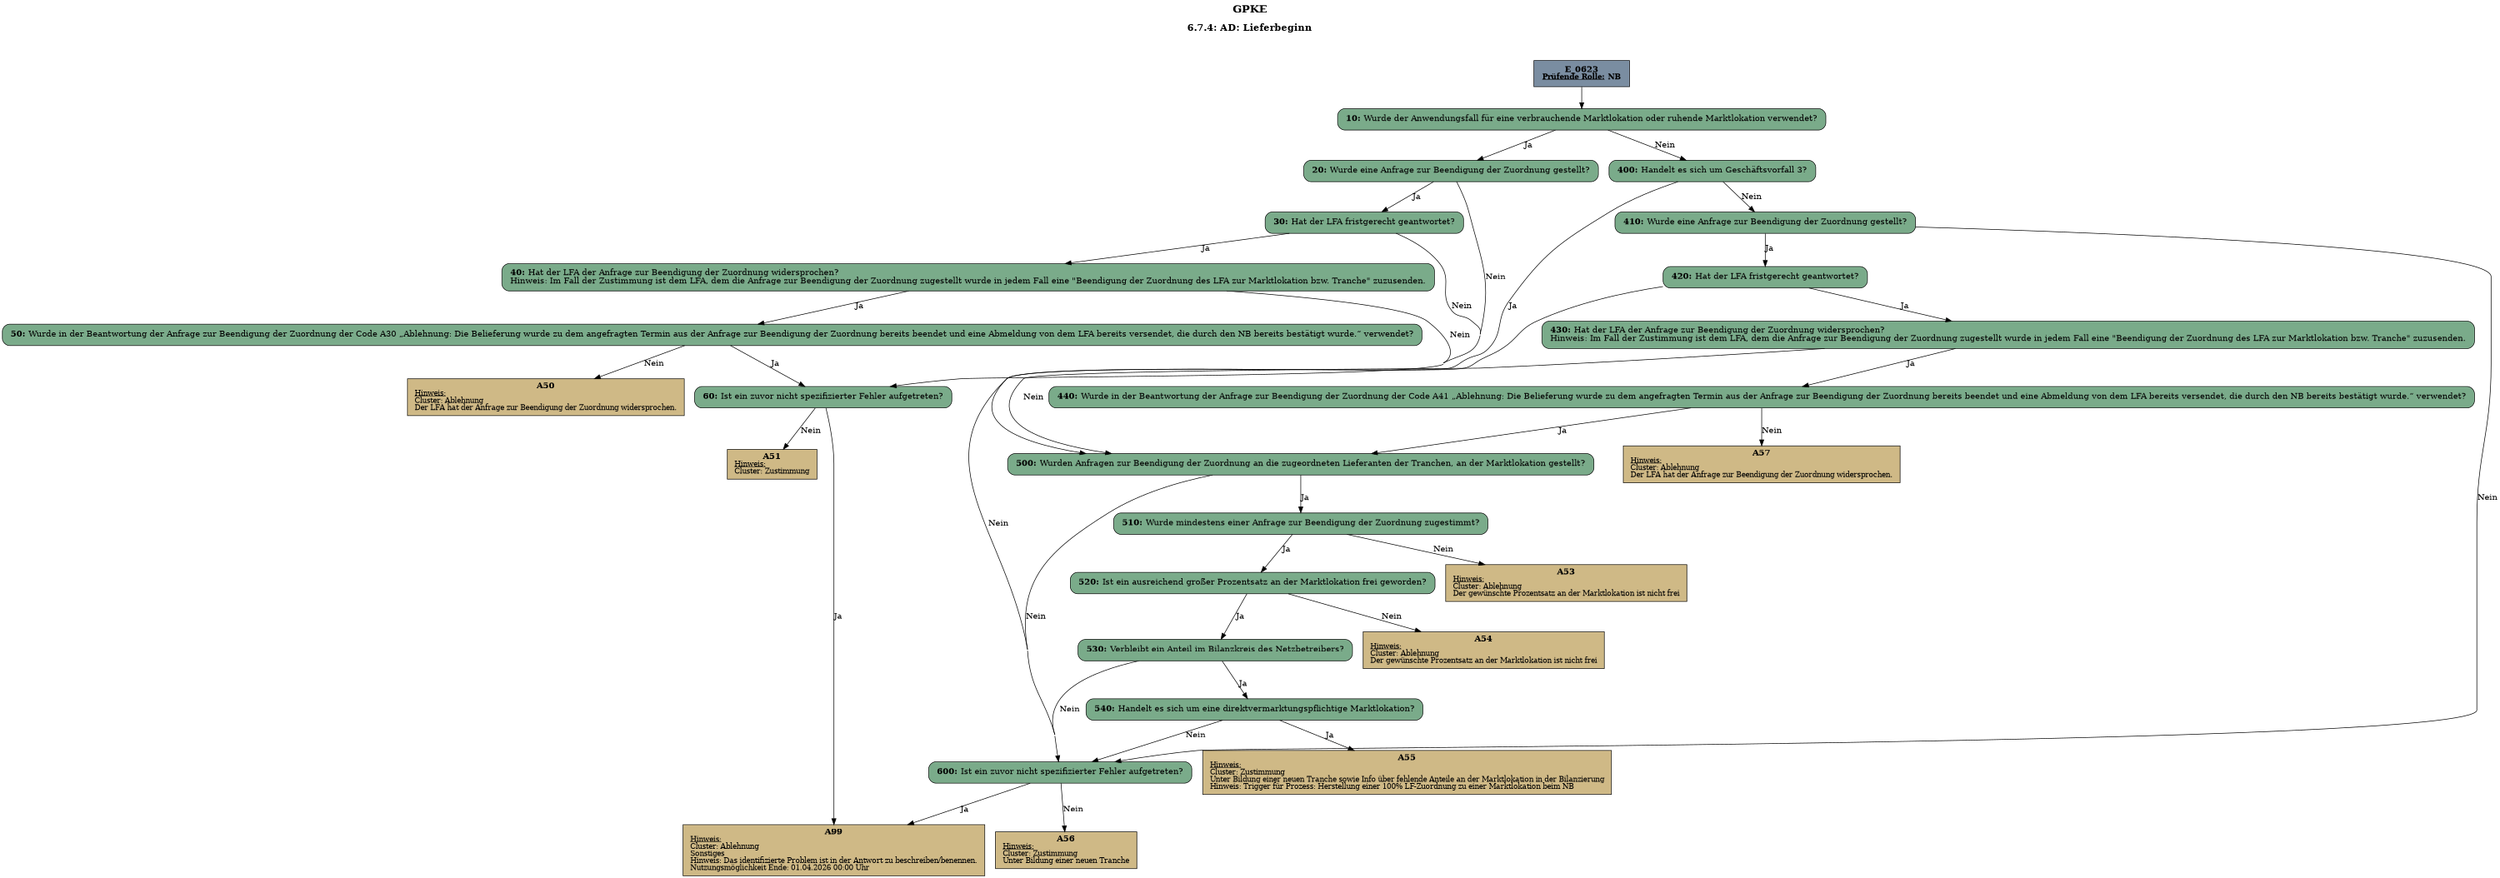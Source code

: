 digraph D {
    labelloc="t";
    label=<<B><FONT POINT-SIZE="18">GPKE</FONT></B><BR/><BR/><B><FONT POINT-SIZE="16">6.7.4: AD: Lieferbeginn</FONT></B><BR/><BR/><BR/><BR/>>;
    ratio="compress";
    concentrate=true;
    pack=true;
    rankdir=TB;
    packmode="array";
    size="20,20";
    "Start" [margin="0.2,0.12", shape=box, style=filled, fillcolor="#7a8da1", label=<<B>E_0623</B><BR align="center"/><FONT point-size="12"><B><U>Prüfende Rolle:</U> NB</B></FONT><BR align="center"/>>];
    "10" [margin="0.2,0.12", shape=box, style="filled,rounded", fillcolor="#7aab8a", label=<<B>10: </B>Wurde der Anwendungsfall für eine verbrauchende Marktlokation oder ruhende Marktlokation verwendet?<BR align="left"/>>];
    "20" [margin="0.2,0.12", shape=box, style="filled,rounded", fillcolor="#7aab8a", label=<<B>20: </B>Wurde eine Anfrage zur Beendigung der Zuordnung gestellt?<BR align="left"/>>];
    "30" [margin="0.2,0.12", shape=box, style="filled,rounded", fillcolor="#7aab8a", label=<<B>30: </B>Hat der LFA fristgerecht geantwortet?<BR align="left"/>>];
    "40" [margin="0.2,0.12", shape=box, style="filled,rounded", fillcolor="#7aab8a", label=<<B>40: </B>Hat der LFA der Anfrage zur Beendigung der Zuordnung widersprochen?<BR align="left"/>Hinweis: Im Fall der Zustimmung ist dem LFA, dem die Anfrage zur Beendigung der Zuordnung zugestellt wurde in jedem Fall eine "Beendigung der Zuordnung des LFA zur Marktlokation bzw. Tranche" zuzusenden.<BR align="left"/>>];
    "50" [margin="0.2,0.12", shape=box, style="filled,rounded", fillcolor="#7aab8a", label=<<B>50: </B>Wurde in der Beantwortung der Anfrage zur Beendigung der Zuordnung der Code A30 „Ablehnung: Die Belieferung wurde zu dem angefragten Termin aus der Anfrage zur Beendigung der Zuordnung bereits beendet und eine Abmeldung von dem LFA bereits versendet, die durch den NB bereits bestätigt wurde.“ verwendet?<BR align="left"/>>];
    "A50" [margin="0.17,0.08", shape=box, style=filled, fillcolor="#cfb986", label=<<B>A50</B><BR align="center"/><FONT point-size="12"><U>Hinweis:</U><BR align="left"/>Cluster: Ablehnung<BR align="left"/>Der LFA hat der Anfrage zur Beendigung der Zuordnung widersprochen.<BR align="left"/></FONT>>];
    "60" [margin="0.2,0.12", shape=box, style="filled,rounded", fillcolor="#7aab8a", label=<<B>60: </B>Ist ein zuvor nicht spezifizierter Fehler aufgetreten?<BR align="left"/>>];
    "A51" [margin="0.17,0.08", shape=box, style=filled, fillcolor="#cfb986", label=<<B>A51</B><BR align="center"/><FONT point-size="12"><U>Hinweis:</U><BR align="left"/>Cluster: Zustimmung<BR align="left"/></FONT>>];
    "A99" [margin="0.17,0.08", shape=box, style=filled, fillcolor="#cfb986", label=<<B>A99</B><BR align="center"/><FONT point-size="12"><U>Hinweis:</U><BR align="left"/>Cluster: Ablehnung<BR align="left"/>Sonstiges <BR align="left"/>Hinweis: Das identifizierte Problem ist in der Antwort zu beschreiben/benennen.<BR align="left"/>Nutzungsmöglichkeit Ende: 01.04.2026 00:00 Uhr<BR align="left"/></FONT>>];
    "400" [margin="0.2,0.12", shape=box, style="filled,rounded", fillcolor="#7aab8a", label=<<B>400: </B>Handelt es sich um Geschäftsvorfall 3?<BR align="left"/>>];
    "410" [margin="0.2,0.12", shape=box, style="filled,rounded", fillcolor="#7aab8a", label=<<B>410: </B>Wurde eine Anfrage zur Beendigung der Zuordnung gestellt?<BR align="left"/>>];
    "420" [margin="0.2,0.12", shape=box, style="filled,rounded", fillcolor="#7aab8a", label=<<B>420: </B>Hat der LFA fristgerecht geantwortet?<BR align="left"/>>];
    "430" [margin="0.2,0.12", shape=box, style="filled,rounded", fillcolor="#7aab8a", label=<<B>430: </B>Hat der LFA der Anfrage zur Beendigung der Zuordnung widersprochen?<BR align="left"/>Hinweis: Im Fall der Zustimmung ist dem LFA, dem die Anfrage zur Beendigung der Zuordnung zugestellt wurde in jedem Fall eine "Beendigung der Zuordnung des LFA zur Marktlokation bzw. Tranche" zuzusenden.<BR align="left"/>>];
    "440" [margin="0.2,0.12", shape=box, style="filled,rounded", fillcolor="#7aab8a", label=<<B>440: </B>Wurde in der Beantwortung der Anfrage zur Beendigung der Zuordnung der Code A41 „Ablehnung: Die Belieferung wurde zu dem angefragten Termin aus der Anfrage zur Beendigung der Zuordnung bereits beendet und eine Abmeldung von dem LFA bereits versendet, die durch den NB bereits bestätigt wurde.“ verwendet?<BR align="left"/>>];
    "A57" [margin="0.17,0.08", shape=box, style=filled, fillcolor="#cfb986", label=<<B>A57</B><BR align="center"/><FONT point-size="12"><U>Hinweis:</U><BR align="left"/>Cluster: Ablehnung<BR align="left"/>Der LFA hat der Anfrage zur Beendigung der Zuordnung widersprochen.<BR align="left"/></FONT>>];
    "500" [margin="0.2,0.12", shape=box, style="filled,rounded", fillcolor="#7aab8a", label=<<B>500: </B>Wurden Anfragen zur Beendigung der Zuordnung an die zugeordneten Lieferanten der Tranchen, an der Marktlokation gestellt?<BR align="left"/>>];
    "510" [margin="0.2,0.12", shape=box, style="filled,rounded", fillcolor="#7aab8a", label=<<B>510: </B>Wurde mindestens einer Anfrage zur Beendigung der Zuordnung zugestimmt?<BR align="left"/>>];
    "A53" [margin="0.17,0.08", shape=box, style=filled, fillcolor="#cfb986", label=<<B>A53</B><BR align="center"/><FONT point-size="12"><U>Hinweis:</U><BR align="left"/>Cluster: Ablehnung<BR align="left"/>Der gewünschte Prozentsatz an der Marktlokation ist nicht frei<BR align="left"/></FONT>>];
    "520" [margin="0.2,0.12", shape=box, style="filled,rounded", fillcolor="#7aab8a", label=<<B>520: </B>Ist ein ausreichend großer Prozentsatz an der Marktlokation frei geworden?<BR align="left"/>>];
    "A54" [margin="0.17,0.08", shape=box, style=filled, fillcolor="#cfb986", label=<<B>A54</B><BR align="center"/><FONT point-size="12"><U>Hinweis:</U><BR align="left"/>Cluster: Ablehnung<BR align="left"/>Der gewünschte Prozentsatz an der Marktlokation ist nicht frei<BR align="left"/></FONT>>];
    "530" [margin="0.2,0.12", shape=box, style="filled,rounded", fillcolor="#7aab8a", label=<<B>530: </B>Verbleibt ein Anteil im Bilanzkreis des Netzbetreibers?<BR align="left"/>>];
    "540" [margin="0.2,0.12", shape=box, style="filled,rounded", fillcolor="#7aab8a", label=<<B>540: </B>Handelt es sich um eine direktvermarktungspflichtige Marktlokation?<BR align="left"/>>];
    "A55" [margin="0.17,0.08", shape=box, style=filled, fillcolor="#cfb986", label=<<B>A55</B><BR align="center"/><FONT point-size="12"><U>Hinweis:</U><BR align="left"/>Cluster: Zustimmung<BR align="left"/>Unter Bildung einer neuen Tranche sowie Info über fehlende Anteile an der Marktlokation in der Bilanzierung<BR align="left"/>Hinweis: Trigger für Prozess: Herstellung einer 100% LF-Zuordnung zu einer Marktlokation beim NB<BR align="left"/></FONT>>];
    "600" [margin="0.2,0.12", shape=box, style="filled,rounded", fillcolor="#7aab8a", label=<<B>600: </B>Ist ein zuvor nicht spezifizierter Fehler aufgetreten?<BR align="left"/>>];
    "A56" [margin="0.17,0.08", shape=box, style=filled, fillcolor="#cfb986", label=<<B>A56</B><BR align="center"/><FONT point-size="12"><U>Hinweis:</U><BR align="left"/>Cluster: Zustimmung<BR align="left"/>Unter Bildung einer neuen Tranche<BR align="left"/></FONT>>];

    "Start" -> "10";
    "10" -> "20" [label="Ja"];
    "10" -> "400" [label="Nein"];
    "20" -> "60" [label="Nein"];
    "20" -> "30" [label="Ja"];
    "30" -> "40" [label="Ja"];
    "30" -> "60" [label="Nein"];
    "40" -> "50" [label="Ja"];
    "40" -> "60" [label="Nein"];
    "50" -> "A50" [label="Nein"];
    "50" -> "60" [label="Ja"];
    "60" -> "A51" [label="Nein"];
    "60" -> "A99" [label="Ja"];
    "400" -> "500" [label="Ja"];
    "400" -> "410" [label="Nein"];
    "410" -> "420" [label="Ja"];
    "410" -> "600" [label="Nein"];
    "420" -> "430" [label="Ja"];
    "420" -> "600" [label="Nein"];
    "430" -> "440" [label="Ja"];
    "430" -> "500" [label="Nein"];
    "440" -> "A57" [label="Nein"];
    "440" -> "500" [label="Ja"];
    "500" -> "510" [label="Ja"];
    "500" -> "600" [label="Nein"];
    "510" -> "520" [label="Ja"];
    "510" -> "A53" [label="Nein"];
    "520" -> "530" [label="Ja"];
    "520" -> "A54" [label="Nein"];
    "530" -> "540" [label="Ja"];
    "530" -> "600" [label="Nein"];
    "540" -> "A55" [label="Ja"];
    "540" -> "600" [label="Nein"];
    "600" -> "A56" [label="Nein"];
    "600" -> "A99" [label="Ja"];

    bgcolor="transparent";
}